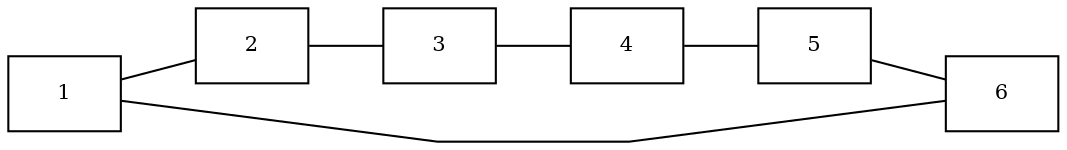 graph myGraph {
node [label="\N", shape=box, fontsize=10];
graph [overlap="false",splines="polyline",rankdir="LR",bb="0,0,416,378"]
    1;
    2;
    3;
    4;
    5;
    6;
    1 -- 2;
    2 -- 3;
    3 -- 4;
    4 -- 5;
    5 -- 6;
    6 -- 1;
}
